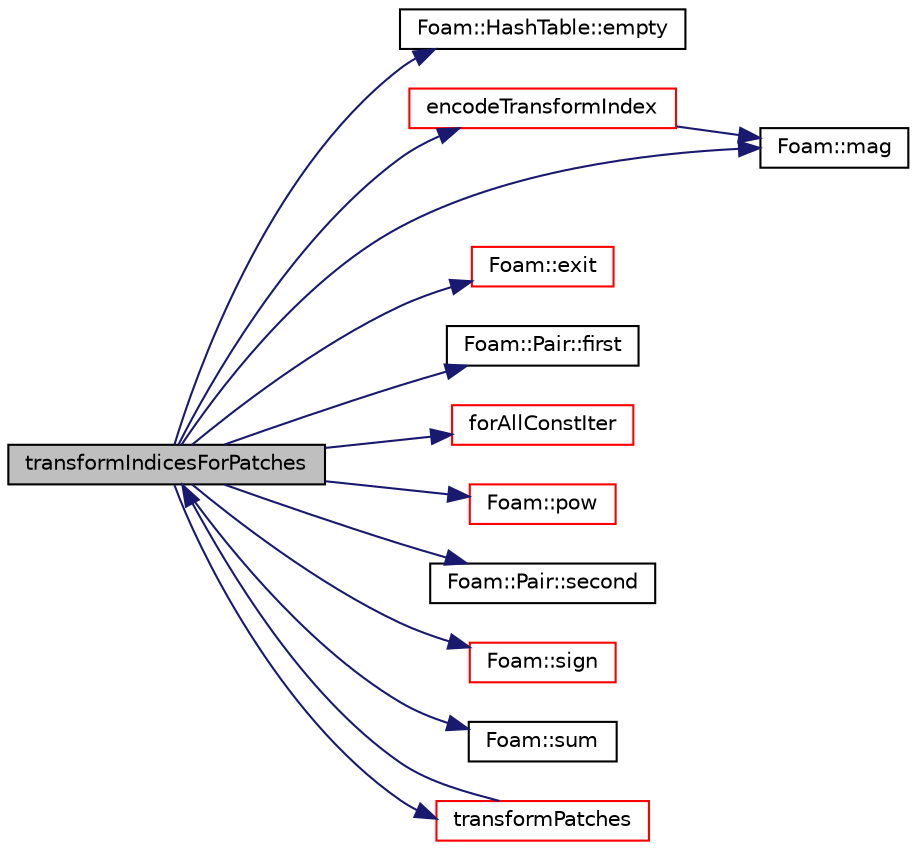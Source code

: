 digraph "transformIndicesForPatches"
{
  bgcolor="transparent";
  edge [fontname="Helvetica",fontsize="10",labelfontname="Helvetica",labelfontsize="10"];
  node [fontname="Helvetica",fontsize="10",shape=record];
  rankdir="LR";
  Node1109 [label="transformIndicesForPatches",height=0.2,width=0.4,color="black", fillcolor="grey75", style="filled", fontcolor="black"];
  Node1109 -> Node1110 [color="midnightblue",fontsize="10",style="solid",fontname="Helvetica"];
  Node1110 [label="Foam::HashTable::empty",height=0.2,width=0.4,color="black",URL="$a26841.html#a644718bb2fb240de962dc3c9a1fdf0dc",tooltip="Return true if the hash table is empty. "];
  Node1109 -> Node1111 [color="midnightblue",fontsize="10",style="solid",fontname="Helvetica"];
  Node1111 [label="encodeTransformIndex",height=0.2,width=0.4,color="red",URL="$a28849.html#a5ad7c4efca1981054edaa6ede7cf61a1",tooltip="Generate a transform index from the permutation indices of. "];
  Node1111 -> Node1165 [color="midnightblue",fontsize="10",style="solid",fontname="Helvetica"];
  Node1165 [label="Foam::mag",height=0.2,width=0.4,color="black",URL="$a21851.html#a929da2a3fdcf3dacbbe0487d3a330dae"];
  Node1109 -> Node1159 [color="midnightblue",fontsize="10",style="solid",fontname="Helvetica"];
  Node1159 [label="Foam::exit",height=0.2,width=0.4,color="red",URL="$a21851.html#a06ca7250d8e89caf05243ec094843642"];
  Node1109 -> Node1163 [color="midnightblue",fontsize="10",style="solid",fontname="Helvetica"];
  Node1163 [label="Foam::Pair::first",height=0.2,width=0.4,color="black",URL="$a28793.html#af9a77dbc46937c80ca5fceef711c7628",tooltip="Return first. "];
  Node1109 -> Node1179 [color="midnightblue",fontsize="10",style="solid",fontname="Helvetica"];
  Node1179 [label="forAllConstIter",height=0.2,width=0.4,color="red",URL="$a39311.html#ae21e2836509b0fa7f7cedf6493b11b09"];
  Node1109 -> Node1165 [color="midnightblue",fontsize="10",style="solid",fontname="Helvetica"];
  Node1109 -> Node1134 [color="midnightblue",fontsize="10",style="solid",fontname="Helvetica"];
  Node1134 [label="Foam::pow",height=0.2,width=0.4,color="red",URL="$a21851.html#a7500c8e9d27a442adc75e287de074c7c"];
  Node1109 -> Node1171 [color="midnightblue",fontsize="10",style="solid",fontname="Helvetica"];
  Node1171 [label="Foam::Pair::second",height=0.2,width=0.4,color="black",URL="$a28793.html#a8830e4ad5e9523343cc9288f59931b5f",tooltip="Return second. "];
  Node1109 -> Node1172 [color="midnightblue",fontsize="10",style="solid",fontname="Helvetica"];
  Node1172 [label="Foam::sign",height=0.2,width=0.4,color="red",URL="$a21851.html#a221fd301d6c49c5bd4a6c0f5ccb893b2"];
  Node1109 -> Node1425 [color="midnightblue",fontsize="10",style="solid",fontname="Helvetica"];
  Node1425 [label="Foam::sum",height=0.2,width=0.4,color="black",URL="$a21851.html#a3d8733143aad0e03b300186ab4bef137"];
  Node1109 -> Node1426 [color="midnightblue",fontsize="10",style="solid",fontname="Helvetica"];
  Node1426 [label="transformPatches",height=0.2,width=0.4,color="red",URL="$a28849.html#a1d11393fe85222da1ad68d53c263fe35",tooltip="Apply all of the transform permutations. "];
  Node1426 -> Node1109 [color="midnightblue",fontsize="10",style="solid",fontname="Helvetica"];
}
